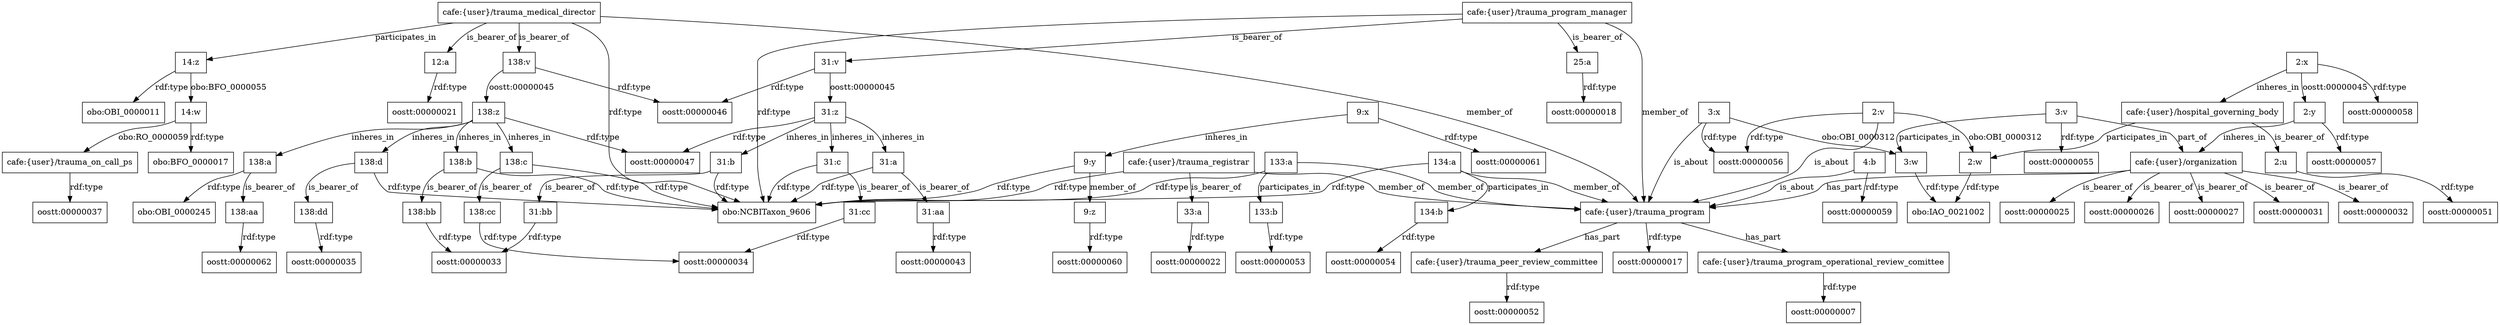 digraph g { node [shape=rectangle];
"cafe:{user}/organization" -> "cafe:{user}/trauma_program" [label="has_part"]
"cafe:{user}/trauma_program" -> "oostt:00000017" [label="rdf:type"]
"cafe:{user}/organization" -> "oostt:00000025" [label="is_bearer_of"]
"cafe:{user}/organization" -> "oostt:00000026" [label="is_bearer_of"]
"cafe:{user}/organization" -> "oostt:00000027" [label="is_bearer_of"]
"cafe:{user}/organization" -> "oostt:00000031" [label="is_bearer_of"]
"cafe:{user}/organization" -> "oostt:00000032" [label="is_bearer_of"]
"cafe:{user}/trauma_medical_director" -> "cafe:{user}/trauma_program" [label="member_of"]
"cafe:{user}/trauma_medical_director" -> "obo:NCBITaxon_9606" [label="rdf:type"]
"cafe:{user}/trauma_medical_director" -> "12:a" [label="is_bearer_of"]
"12:a" -> "oostt:00000021" [label="rdf:type"]
"cafe:{user}/trauma_program_manager" -> "cafe:{user}/trauma_program" [label="member_of"]
"cafe:{user}/trauma_program_manager" -> "obo:NCBITaxon_9606" [label="rdf:type"]
"cafe:{user}/trauma_program_manager" -> "25:a" [label="is_bearer_of"]
"25:a" -> "oostt:00000018" [label="rdf:type"]
"cafe:{user}/trauma_registrar" -> "cafe:{user}/trauma_program" [label="member_of"]
"cafe:{user}/trauma_registrar" -> "obo:NCBITaxon_9606" [label="rdf:type"]
"cafe:{user}/trauma_registrar" -> "33:a" [label="is_bearer_of"]
"33:a" -> "oostt:00000022" [label="rdf:type"]
"cafe:{user}/trauma_program" -> "cafe:{user}/trauma_program_operational_review_comittee" [label="has_part"]
"cafe:{user}/trauma_program_operational_review_comittee" -> "oostt:00000007" [label="rdf:type"]
"cafe:{user}/trauma_program" -> "cafe:{user}/trauma_peer_review_committee" [label="has_part"]
"cafe:{user}/trauma_peer_review_committee" -> "oostt:00000052" [label="rdf:type"]
"133:a" -> "cafe:{user}/trauma_program" [label="member_of"]
"133:a" -> "obo:NCBITaxon_9606" [label="rdf:type"]
"133:a" -> "133:b" [label="participates_in"]
"133:b" -> "oostt:00000053" [label="rdf:type"]
"134:a" -> "cafe:{user}/trauma_program" [label="member_of"]
"134:a" -> "obo:NCBITaxon_9606" [label="rdf:type"]
"134:a" -> "134:b" [label="participates_in"]
"134:b" -> "oostt:00000054" [label="rdf:type"]
"2:y" -> "cafe:{user}/organization" [label="inheres_in"]
"2:y" -> "oostt:00000057" [label="rdf:type"]
"2:x" -> "2:y" [label="oostt:00000045"]
"2:x" -> "cafe:{user}/hospital_governing_body" [label="inheres_in"]
"2:x" -> "oostt:00000058" [label="rdf:type"]
"cafe:{user}/hospital_governing_body" -> "2:u" [label="is_bearer_of"]
"2:u" -> "oostt:00000051" [label="rdf:type"]
"cafe:{user}/hospital_governing_body" -> "2:w" [label="participates_in"]
"2:w" -> "obo:IAO_0021002" [label="rdf:type"]
"2:v" -> "2:w" [label="obo:OBI_0000312"]
"2:v" -> "oostt:00000056" [label="rdf:type"]
"2:v" -> "cafe:{user}/trauma_program" [label="is_about"]
"3:w" -> "obo:IAO_0021002" [label="rdf:type"]
"3:x" -> "3:w" [label="obo:OBI_0000312"]
"3:v" -> "oostt:00000055" [label="rdf:type"]
"3:v" -> "cafe:{user}/organization" [label="part_of"]
"3:v" -> "3:w" [label="participates_in"]
"3:x" -> "cafe:{user}/trauma_program" [label="is_about"]
"3:x" -> "oostt:00000056" [label="rdf:type"]
"4:b" -> "cafe:{user}/trauma_program" [label="is_about"]
"4:b" -> "oostt:00000059" [label="rdf:type"]
"9:x" -> "oostt:00000061" [label="rdf:type"]
"9:x" -> "9:y" [label="inheres_in"]
"9:y" -> "obo:NCBITaxon_9606" [label="rdf:type"]
"9:y" -> "9:z" [label="member_of"]
"9:z" -> "oostt:00000060" [label="rdf:type"]
"cafe:{user}/trauma_medical_director" -> "138:v" [label="is_bearer_of"]
"138:v" -> "oostt:00000046" [label="rdf:type"]
"138:v" -> "138:z" [label="oostt:00000045"]
"138:z" -> "oostt:00000047" [label="rdf:type"]
"138:a" -> "138:aa" [label="is_bearer_of"]
"138:a" -> "obo:OBI_0000245" [label="rdf:type"]
"138:aa" -> "oostt:00000062" [label="rdf:type"]
"138:bb" -> "oostt:00000033" [label="rdf:type"]
"138:dd" -> "oostt:00000035" [label="rdf:type"]
"138:cc" -> "oostt:00000034" [label="rdf:type"]
"cafe:{user}/trauma_medical_director" -> "14:z" [label="participates_in"]
"14:z" -> "obo:OBI_0000011" [label="rdf:type"]
"14:z" -> "14:w" [label="obo:BFO_0000055"]
"14:w" -> "obo:BFO_0000017" [label="rdf:type"]
"14:w" -> "cafe:{user}/trauma_on_call_ps" [label="obo:RO_0000059"]
"cafe:{user}/trauma_on_call_ps" -> "oostt:00000037" [label="rdf:type"]
"138:b" -> "138:bb" [label="is_bearer_of"]
"138:c" -> "138:cc" [label="is_bearer_of"]
"138:d" -> "138:dd" [label="is_bearer_of"]
"138:b" -> "obo:NCBITaxon_9606" [label="rdf:type"]
"138:c" -> "obo:NCBITaxon_9606" [label="rdf:type"]
"138:d" -> "obo:NCBITaxon_9606" [label="rdf:type"]
"138:z" -> "138:b" [label="inheres_in"]
"138:z" -> "138:c" [label="inheres_in"]
"138:z" -> "138:d" [label="inheres_in"]
"138:z" -> "138:a" [label="inheres_in"]
"cafe:{user}/trauma_program_manager" -> "31:v" [label="is_bearer_of"]
"31:v" -> "oostt:00000046" [label="rdf:type"]
"31:v" -> "31:z" [label="oostt:00000045"]
"31:z" -> "oostt:00000047" [label="rdf:type"]
"31:a" -> "31:aa" [label="is_bearer_of"]
"31:a" -> "obo:NCBITaxon_9606" [label="rdf:type"]
"31:aa" -> "oostt:00000043" [label="rdf:type"]
"31:bb" -> "oostt:00000033" [label="rdf:type"]
"31:cc" -> "oostt:00000034" [label="rdf:type"]
"31:b" -> "31:bb" [label="is_bearer_of"]
"31:c" -> "31:cc" [label="is_bearer_of"]
"31:b" -> "obo:NCBITaxon_9606" [label="rdf:type"]
"31:c" -> "obo:NCBITaxon_9606" [label="rdf:type"]
"31:z" -> "31:b" [label="inheres_in"]
"31:z" -> "31:c" [label="inheres_in"]
"31:z" -> "31:a" [label="inheres_in"]
}
